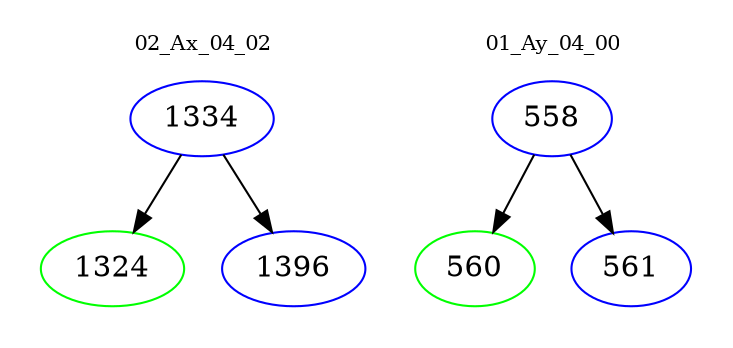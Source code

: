 digraph{
subgraph cluster_0 {
color = white
label = "02_Ax_04_02";
fontsize=10;
T0_1334 [label="1334", color="blue"]
T0_1334 -> T0_1324 [color="black"]
T0_1324 [label="1324", color="green"]
T0_1334 -> T0_1396 [color="black"]
T0_1396 [label="1396", color="blue"]
}
subgraph cluster_1 {
color = white
label = "01_Ay_04_00";
fontsize=10;
T1_558 [label="558", color="blue"]
T1_558 -> T1_560 [color="black"]
T1_560 [label="560", color="green"]
T1_558 -> T1_561 [color="black"]
T1_561 [label="561", color="blue"]
}
}
